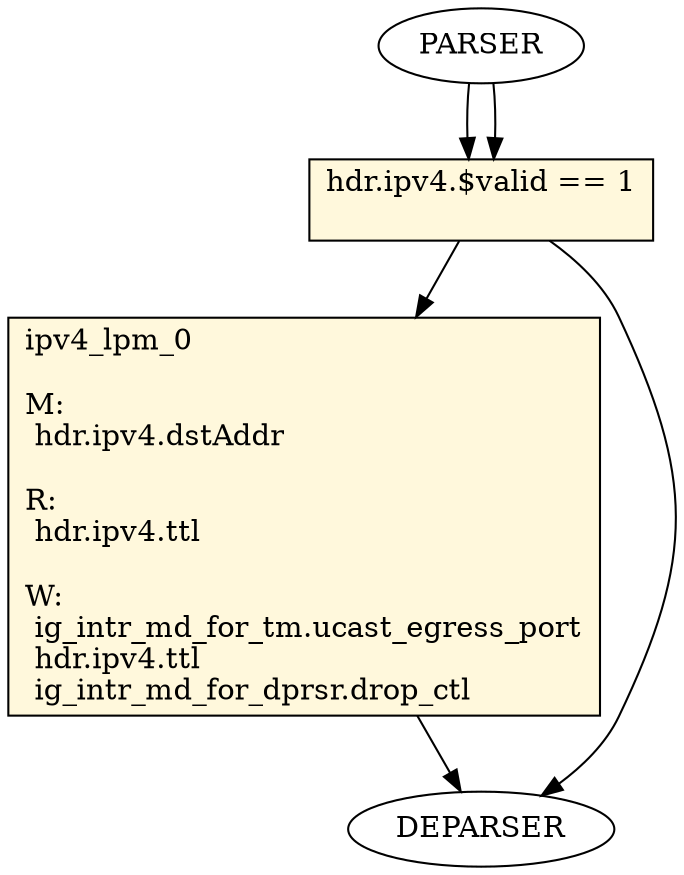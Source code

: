 digraph ingress {
cond_3 [ shape=record, style="filled", fillcolor=cornsilk, label="hdr.ipv4.$valid == 1\l\l
 "];
ipv4_lpm_0 [ shape=record, style="filled", fillcolor=cornsilk, label="ipv4_lpm_0\l\l
M:\l
 hdr.ipv4.dstAddr\l
\lR:\l
 hdr.ipv4.ttl\l
\lW:\l
 ig_intr_md_for_tm.ucast_egress_port\l
 hdr.ipv4.ttl\l
 ig_intr_md_for_dprsr.drop_ctl\l
 "];
    PARSER -> cond_3
    cond_3 -> ipv4_lpm_0
    PARSER -> cond_3
    cond_3 -> DEPARSER
    ipv4_lpm_0 -> DEPARSER
}
